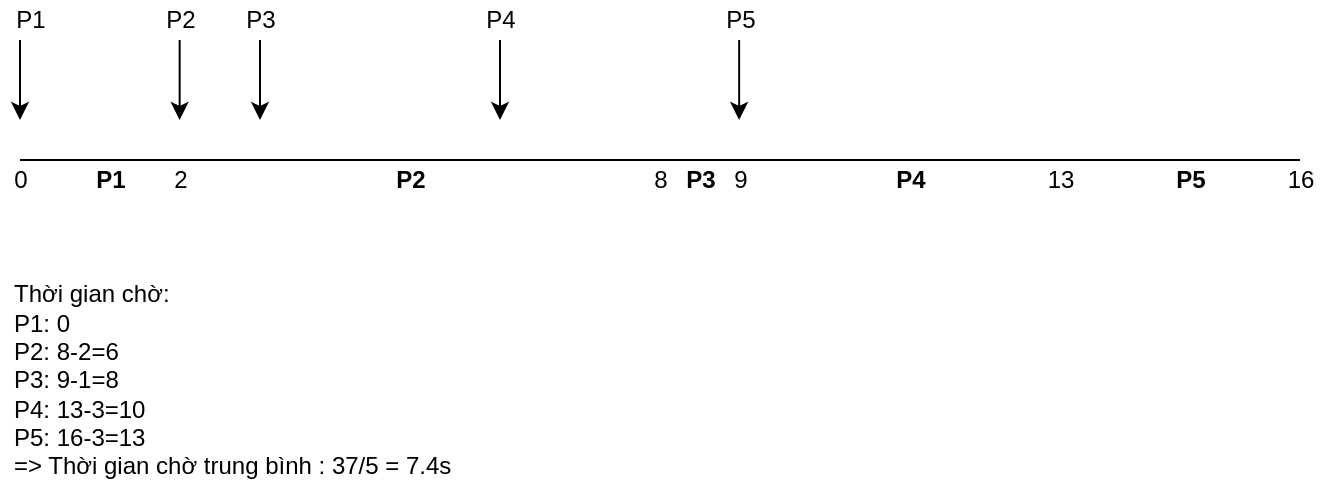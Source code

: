 <mxfile version="15.9.6" type="device"><diagram id="NxHNK9Aq0LZNjQMpq4ml" name="Page-1"><mxGraphModel dx="866" dy="890" grid="1" gridSize="10" guides="1" tooltips="1" connect="1" arrows="1" fold="1" page="1" pageScale="1" pageWidth="1169" pageHeight="827" math="0" shadow="0"><root><mxCell id="0"/><mxCell id="1" parent="0"/><mxCell id="_9Opj7QViHAf5j5bLrnh-1" value="" style="endArrow=none;html=1;rounded=0;" edge="1" parent="1"><mxGeometry width="50" height="50" relative="1" as="geometry"><mxPoint x="80" y="280" as="sourcePoint"/><mxPoint x="720" y="280" as="targetPoint"/></mxGeometry></mxCell><mxCell id="_9Opj7QViHAf5j5bLrnh-2" value="0" style="text;html=1;align=center;verticalAlign=middle;resizable=0;points=[];autosize=1;strokeColor=none;fillColor=none;" vertex="1" parent="1"><mxGeometry x="70" y="280" width="20" height="20" as="geometry"/></mxCell><mxCell id="_9Opj7QViHAf5j5bLrnh-3" value="" style="endArrow=classic;html=1;rounded=0;" edge="1" parent="1"><mxGeometry width="50" height="50" relative="1" as="geometry"><mxPoint x="80" y="220" as="sourcePoint"/><mxPoint x="80" y="260" as="targetPoint"/></mxGeometry></mxCell><mxCell id="_9Opj7QViHAf5j5bLrnh-4" value="P1" style="text;html=1;align=center;verticalAlign=middle;resizable=0;points=[];autosize=1;strokeColor=none;fillColor=none;" vertex="1" parent="1"><mxGeometry x="70" y="200" width="30" height="20" as="geometry"/></mxCell><mxCell id="_9Opj7QViHAf5j5bLrnh-5" value="2" style="text;html=1;align=center;verticalAlign=middle;resizable=0;points=[];autosize=1;strokeColor=none;fillColor=none;" vertex="1" parent="1"><mxGeometry x="150" y="280" width="20" height="20" as="geometry"/></mxCell><mxCell id="_9Opj7QViHAf5j5bLrnh-6" value="" style="endArrow=classic;html=1;rounded=0;" edge="1" parent="1"><mxGeometry width="50" height="50" relative="1" as="geometry"><mxPoint x="159.82" y="220" as="sourcePoint"/><mxPoint x="159.82" y="260" as="targetPoint"/></mxGeometry></mxCell><mxCell id="_9Opj7QViHAf5j5bLrnh-7" value="P2" style="text;html=1;align=center;verticalAlign=middle;resizable=0;points=[];autosize=1;strokeColor=none;fillColor=none;" vertex="1" parent="1"><mxGeometry x="145" y="200" width="30" height="20" as="geometry"/></mxCell><mxCell id="_9Opj7QViHAf5j5bLrnh-8" value="8" style="text;html=1;align=center;verticalAlign=middle;resizable=0;points=[];autosize=1;strokeColor=none;fillColor=none;" vertex="1" parent="1"><mxGeometry x="390" y="280" width="20" height="20" as="geometry"/></mxCell><mxCell id="_9Opj7QViHAf5j5bLrnh-9" value="" style="endArrow=classic;html=1;rounded=0;" edge="1" parent="1"><mxGeometry width="50" height="50" relative="1" as="geometry"><mxPoint x="200.0" y="220" as="sourcePoint"/><mxPoint x="200.0" y="260" as="targetPoint"/></mxGeometry></mxCell><mxCell id="_9Opj7QViHAf5j5bLrnh-10" value="P3" style="text;html=1;align=center;verticalAlign=middle;resizable=0;points=[];autosize=1;strokeColor=none;fillColor=none;" vertex="1" parent="1"><mxGeometry x="185" y="200" width="30" height="20" as="geometry"/></mxCell><mxCell id="_9Opj7QViHAf5j5bLrnh-11" value="&lt;b&gt;P1&lt;/b&gt;" style="text;html=1;align=center;verticalAlign=middle;resizable=0;points=[];autosize=1;strokeColor=none;fillColor=none;" vertex="1" parent="1"><mxGeometry x="110" y="280" width="30" height="20" as="geometry"/></mxCell><mxCell id="_9Opj7QViHAf5j5bLrnh-13" value="&lt;b&gt;P2&lt;/b&gt;" style="text;html=1;align=center;verticalAlign=middle;resizable=0;points=[];autosize=1;strokeColor=none;fillColor=none;" vertex="1" parent="1"><mxGeometry x="260" y="280" width="30" height="20" as="geometry"/></mxCell><mxCell id="_9Opj7QViHAf5j5bLrnh-14" value="9" style="text;html=1;align=center;verticalAlign=middle;resizable=0;points=[];autosize=1;strokeColor=none;fillColor=none;" vertex="1" parent="1"><mxGeometry x="430" y="280" width="20" height="20" as="geometry"/></mxCell><mxCell id="_9Opj7QViHAf5j5bLrnh-15" value="&lt;b&gt;P3&lt;/b&gt;" style="text;html=1;align=center;verticalAlign=middle;resizable=0;points=[];autosize=1;strokeColor=none;fillColor=none;" vertex="1" parent="1"><mxGeometry x="405" y="280" width="30" height="20" as="geometry"/></mxCell><mxCell id="_9Opj7QViHAf5j5bLrnh-16" value="13" style="text;html=1;align=center;verticalAlign=middle;resizable=0;points=[];autosize=1;strokeColor=none;fillColor=none;" vertex="1" parent="1"><mxGeometry x="585" y="280" width="30" height="20" as="geometry"/></mxCell><mxCell id="_9Opj7QViHAf5j5bLrnh-17" value="&lt;b&gt;P4&lt;/b&gt;" style="text;html=1;align=center;verticalAlign=middle;resizable=0;points=[];autosize=1;strokeColor=none;fillColor=none;" vertex="1" parent="1"><mxGeometry x="510" y="280" width="30" height="20" as="geometry"/></mxCell><mxCell id="_9Opj7QViHAf5j5bLrnh-18" value="16" style="text;html=1;align=center;verticalAlign=middle;resizable=0;points=[];autosize=1;strokeColor=none;fillColor=none;" vertex="1" parent="1"><mxGeometry x="705" y="280" width="30" height="20" as="geometry"/></mxCell><mxCell id="_9Opj7QViHAf5j5bLrnh-19" value="&lt;b&gt;P5&lt;/b&gt;" style="text;html=1;align=center;verticalAlign=middle;resizable=0;points=[];autosize=1;strokeColor=none;fillColor=none;" vertex="1" parent="1"><mxGeometry x="650" y="280" width="30" height="20" as="geometry"/></mxCell><mxCell id="_9Opj7QViHAf5j5bLrnh-20" value="" style="endArrow=classic;html=1;rounded=0;" edge="1" parent="1"><mxGeometry width="50" height="50" relative="1" as="geometry"><mxPoint x="320" y="220" as="sourcePoint"/><mxPoint x="320" y="260" as="targetPoint"/></mxGeometry></mxCell><mxCell id="_9Opj7QViHAf5j5bLrnh-21" value="P4" style="text;html=1;align=center;verticalAlign=middle;resizable=0;points=[];autosize=1;strokeColor=none;fillColor=none;" vertex="1" parent="1"><mxGeometry x="305" y="200" width="30" height="20" as="geometry"/></mxCell><mxCell id="_9Opj7QViHAf5j5bLrnh-22" value="" style="endArrow=classic;html=1;rounded=0;" edge="1" parent="1"><mxGeometry width="50" height="50" relative="1" as="geometry"><mxPoint x="439.57" y="220" as="sourcePoint"/><mxPoint x="439.57" y="260" as="targetPoint"/></mxGeometry></mxCell><mxCell id="_9Opj7QViHAf5j5bLrnh-23" value="P5" style="text;html=1;align=center;verticalAlign=middle;resizable=0;points=[];autosize=1;strokeColor=none;fillColor=none;" vertex="1" parent="1"><mxGeometry x="425" y="200" width="30" height="20" as="geometry"/></mxCell><mxCell id="_9Opj7QViHAf5j5bLrnh-24" value="Thời gian chờ:&lt;br&gt;P1: 0&lt;br&gt;P2: 8-2=6&lt;br&gt;P3: 9-1=8&lt;br&gt;P4: 13-3=10&lt;br&gt;P5: 16-3=13&lt;br&gt;=&amp;gt; Thời gian chờ trung bình : 37/5 = 7.4s" style="text;html=1;align=left;verticalAlign=middle;resizable=0;points=[];autosize=1;strokeColor=none;fillColor=none;" vertex="1" parent="1"><mxGeometry x="75" y="340" width="230" height="100" as="geometry"/></mxCell></root></mxGraphModel></diagram></mxfile>